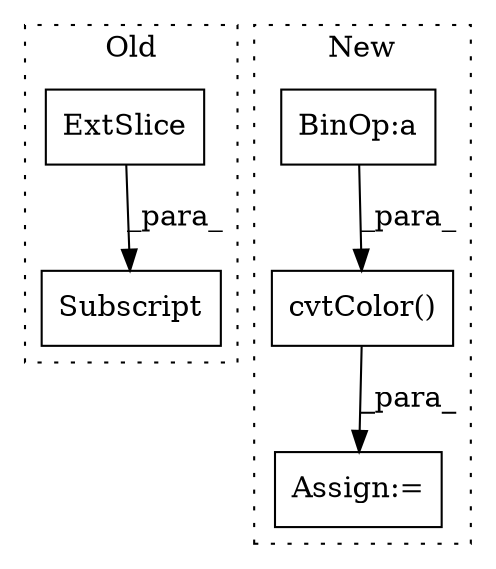 digraph G {
subgraph cluster0 {
1 [label="ExtSlice" a="85" s="3507" l="2" shape="box"];
3 [label="Subscript" a="63" s="3507,0" l="33,0" shape="box"];
label = "Old";
style="dotted";
}
subgraph cluster1 {
2 [label="cvtColor()" a="75" s="3492,3527" l="13,1" shape="box"];
4 [label="Assign:=" a="68" s="3489" l="3" shape="box"];
5 [label="BinOp:a" a="82" s="3387" l="3" shape="box"];
label = "New";
style="dotted";
}
1 -> 3 [label="_para_"];
2 -> 4 [label="_para_"];
5 -> 2 [label="_para_"];
}